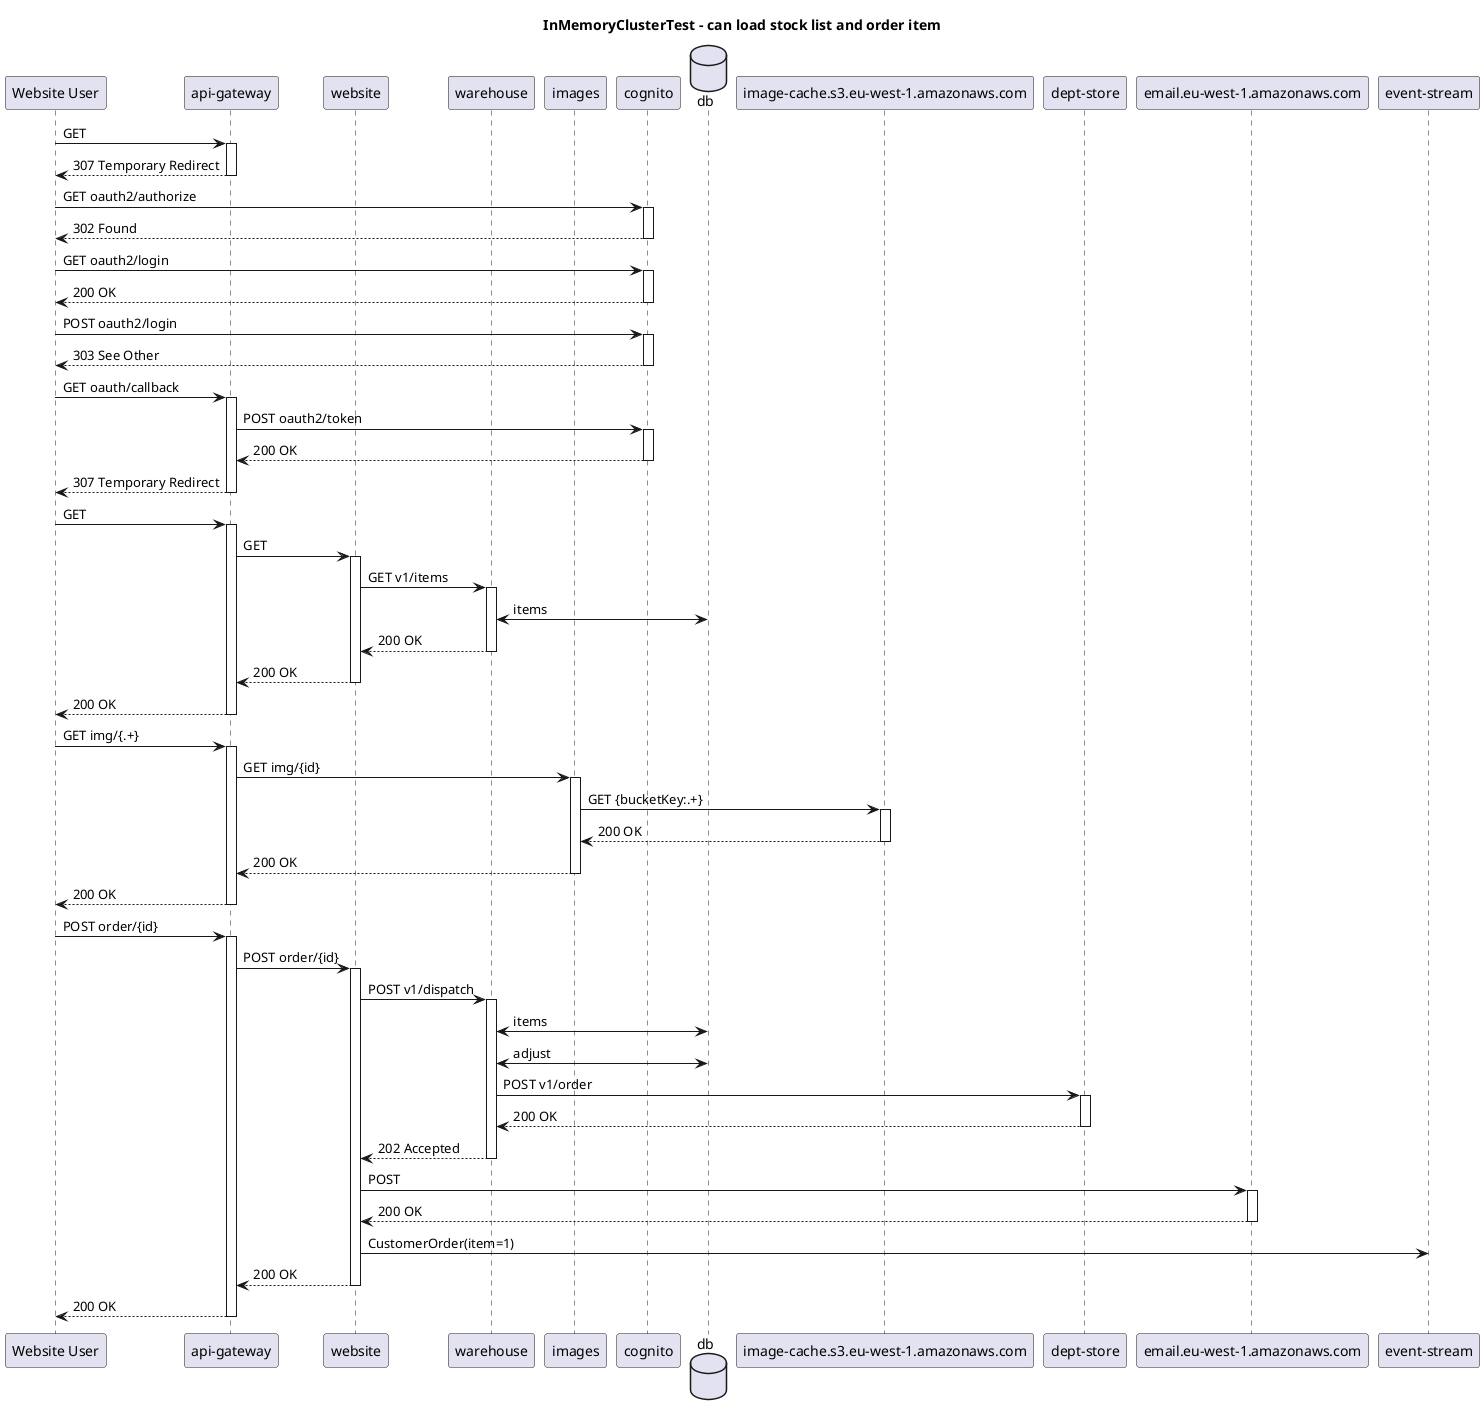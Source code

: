 @startuml
title InMemoryClusterTest - can load stock list and order item
participant "Website User"
participant "api-gateway"
participant "website"
participant "warehouse"
participant "images"
participant "cognito"
database "db"
participant "image-cache.s3.eu-west-1.amazonaws.com"
participant "dept-store"
participant "email.eu-west-1.amazonaws.com"
participant "event-stream"
"Website User" -> "api-gateway": GET 
activate "api-gateway"

"api-gateway" --> "Website User": 307 Temporary Redirect
deactivate "api-gateway"
"Website User" -> "cognito": GET oauth2/authorize
activate "cognito"

"cognito" --> "Website User": 302 Found
deactivate "cognito"
"Website User" -> "cognito": GET oauth2/login
activate "cognito"

"cognito" --> "Website User": 200 OK
deactivate "cognito"
"Website User" -> "cognito": POST oauth2/login
activate "cognito"

"cognito" --> "Website User": 303 See Other
deactivate "cognito"
"Website User" -> "api-gateway": GET oauth/callback
activate "api-gateway"
"api-gateway" -> "cognito": POST oauth2/token
activate "cognito"

"cognito" --> "api-gateway": 200 OK
deactivate "cognito"
"api-gateway" --> "Website User": 307 Temporary Redirect
deactivate "api-gateway"
"Website User" -> "api-gateway": GET 
activate "api-gateway"
"api-gateway" -> "website": GET 
activate "website"
"website" -> "warehouse": GET v1/items
activate "warehouse"
"warehouse" <-> "db": items
"warehouse" --> "website": 200 OK
deactivate "warehouse"
"website" --> "api-gateway": 200 OK
deactivate "website"
"api-gateway" --> "Website User": 200 OK
deactivate "api-gateway"
"Website User" -> "api-gateway": GET img/{.+}
activate "api-gateway"
"api-gateway" -> "images": GET img/{id}
activate "images"
"images" -> "image-cache.s3.eu-west-1.amazonaws.com": GET {bucketKey:.+}
activate "image-cache.s3.eu-west-1.amazonaws.com"

"image-cache.s3.eu-west-1.amazonaws.com" --> "images": 200 OK
deactivate "image-cache.s3.eu-west-1.amazonaws.com"
"images" --> "api-gateway": 200 OK
deactivate "images"
"api-gateway" --> "Website User": 200 OK
deactivate "api-gateway"
"Website User" -> "api-gateway": POST order/{id}
activate "api-gateway"
"api-gateway" -> "website": POST order/{id}
activate "website"
"website" -> "warehouse": POST v1/dispatch
activate "warehouse"
"warehouse" <-> "db": items
"warehouse" <-> "db": adjust
"warehouse" -> "dept-store": POST v1/order
activate "dept-store"

"dept-store" --> "warehouse": 200 OK
deactivate "dept-store"
"warehouse" --> "website": 202 Accepted
deactivate "warehouse"
"website" -> "email.eu-west-1.amazonaws.com": POST 
activate "email.eu-west-1.amazonaws.com"

"email.eu-west-1.amazonaws.com" --> "website": 200 OK
deactivate "email.eu-west-1.amazonaws.com"
"website" -> "event-stream": CustomerOrder(item=1)
"website" --> "api-gateway": 200 OK
deactivate "website"
"api-gateway" --> "Website User": 200 OK
deactivate "api-gateway"
@enduml
